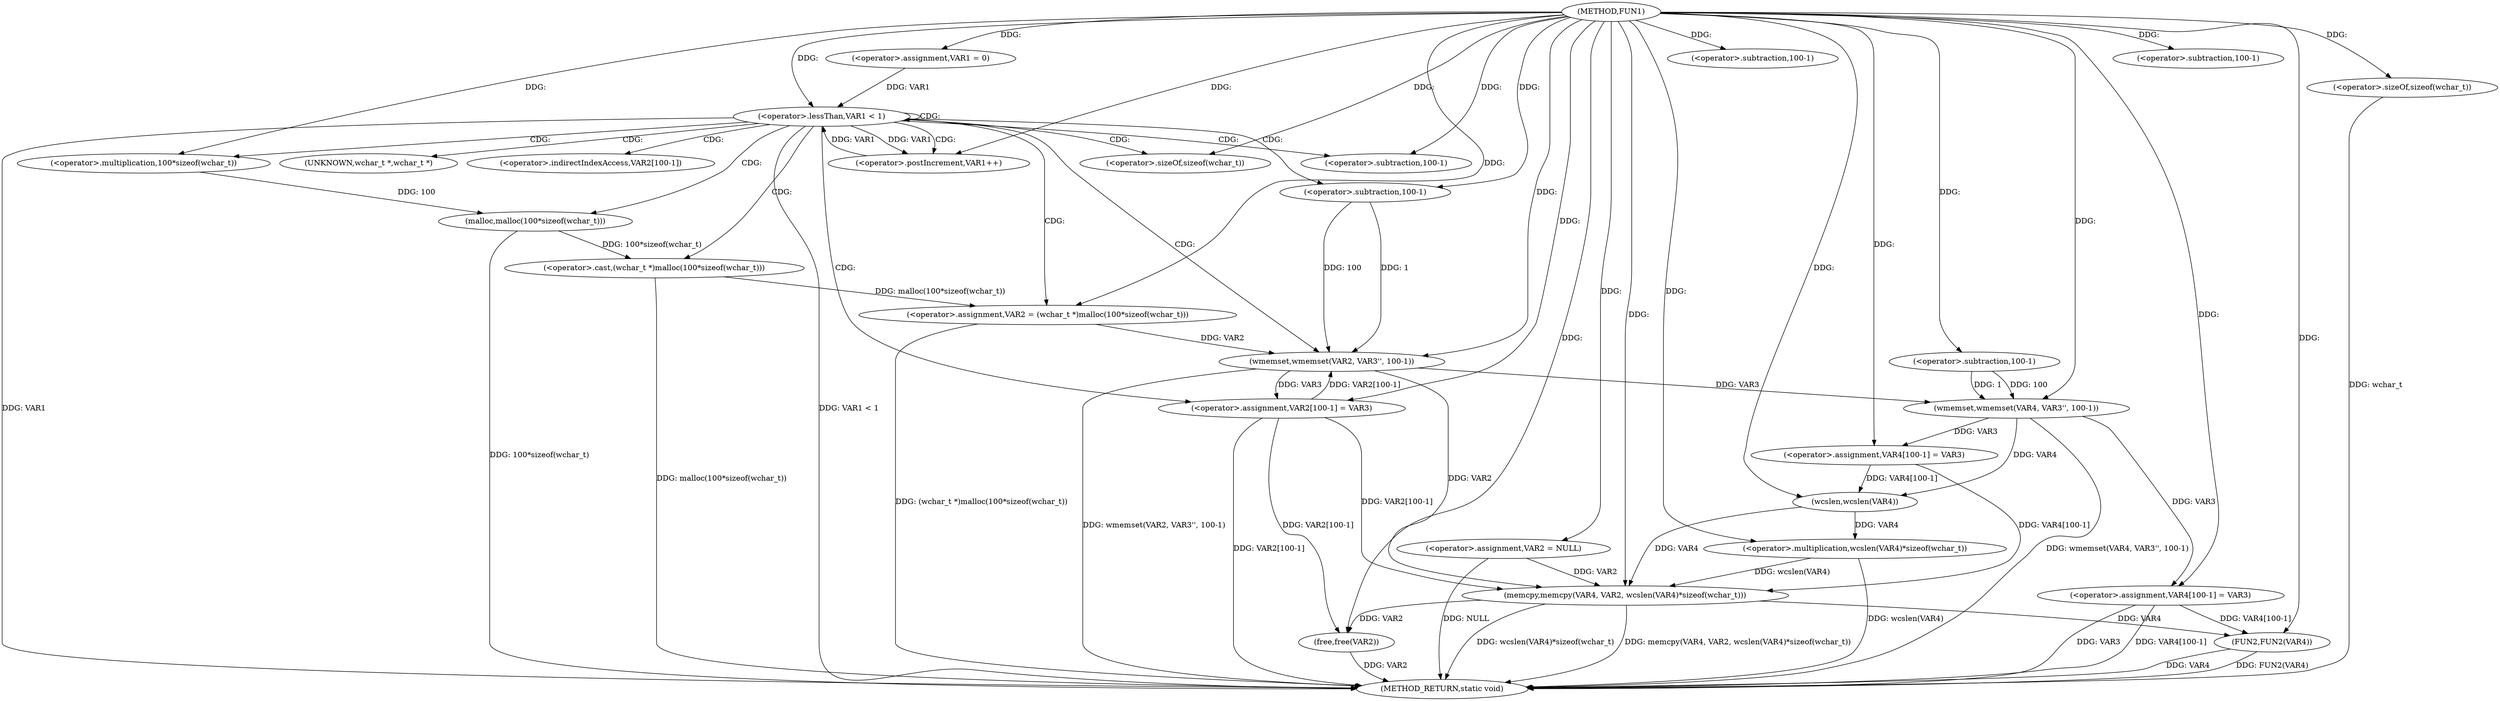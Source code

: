 digraph FUN1 {  
"1000100" [label = "(METHOD,FUN1)" ]
"1000173" [label = "(METHOD_RETURN,static void)" ]
"1000104" [label = "(<operator>.assignment,VAR2 = NULL)" ]
"1000108" [label = "(<operator>.assignment,VAR1 = 0)" ]
"1000111" [label = "(<operator>.lessThan,VAR1 < 1)" ]
"1000114" [label = "(<operator>.postIncrement,VAR1++)" ]
"1000117" [label = "(<operator>.assignment,VAR2 = (wchar_t *)malloc(100*sizeof(wchar_t)))" ]
"1000119" [label = "(<operator>.cast,(wchar_t *)malloc(100*sizeof(wchar_t)))" ]
"1000121" [label = "(malloc,malloc(100*sizeof(wchar_t)))" ]
"1000122" [label = "(<operator>.multiplication,100*sizeof(wchar_t))" ]
"1000124" [label = "(<operator>.sizeOf,sizeof(wchar_t))" ]
"1000126" [label = "(wmemset,wmemset(VAR2, VAR3'', 100-1))" ]
"1000129" [label = "(<operator>.subtraction,100-1)" ]
"1000132" [label = "(<operator>.assignment,VAR2[100-1] = VAR3)" ]
"1000135" [label = "(<operator>.subtraction,100-1)" ]
"1000141" [label = "(wmemset,wmemset(VAR4, VAR3'', 100-1))" ]
"1000144" [label = "(<operator>.subtraction,100-1)" ]
"1000147" [label = "(<operator>.assignment,VAR4[100-1] = VAR3)" ]
"1000150" [label = "(<operator>.subtraction,100-1)" ]
"1000154" [label = "(memcpy,memcpy(VAR4, VAR2, wcslen(VAR4)*sizeof(wchar_t)))" ]
"1000157" [label = "(<operator>.multiplication,wcslen(VAR4)*sizeof(wchar_t))" ]
"1000158" [label = "(wcslen,wcslen(VAR4))" ]
"1000160" [label = "(<operator>.sizeOf,sizeof(wchar_t))" ]
"1000162" [label = "(<operator>.assignment,VAR4[100-1] = VAR3)" ]
"1000165" [label = "(<operator>.subtraction,100-1)" ]
"1000169" [label = "(FUN2,FUN2(VAR4))" ]
"1000171" [label = "(free,free(VAR2))" ]
"1000120" [label = "(UNKNOWN,wchar_t *,wchar_t *)" ]
"1000133" [label = "(<operator>.indirectIndexAccess,VAR2[100-1])" ]
  "1000171" -> "1000173"  [ label = "DDG: VAR2"] 
  "1000169" -> "1000173"  [ label = "DDG: FUN2(VAR4)"] 
  "1000154" -> "1000173"  [ label = "DDG: wcslen(VAR4)*sizeof(wchar_t)"] 
  "1000157" -> "1000173"  [ label = "DDG: wcslen(VAR4)"] 
  "1000119" -> "1000173"  [ label = "DDG: malloc(100*sizeof(wchar_t))"] 
  "1000154" -> "1000173"  [ label = "DDG: memcpy(VAR4, VAR2, wcslen(VAR4)*sizeof(wchar_t))"] 
  "1000169" -> "1000173"  [ label = "DDG: VAR4"] 
  "1000117" -> "1000173"  [ label = "DDG: (wchar_t *)malloc(100*sizeof(wchar_t))"] 
  "1000104" -> "1000173"  [ label = "DDG: NULL"] 
  "1000162" -> "1000173"  [ label = "DDG: VAR3"] 
  "1000126" -> "1000173"  [ label = "DDG: wmemset(VAR2, VAR3'', 100-1)"] 
  "1000141" -> "1000173"  [ label = "DDG: wmemset(VAR4, VAR3'', 100-1)"] 
  "1000132" -> "1000173"  [ label = "DDG: VAR2[100-1]"] 
  "1000111" -> "1000173"  [ label = "DDG: VAR1"] 
  "1000121" -> "1000173"  [ label = "DDG: 100*sizeof(wchar_t)"] 
  "1000162" -> "1000173"  [ label = "DDG: VAR4[100-1]"] 
  "1000111" -> "1000173"  [ label = "DDG: VAR1 < 1"] 
  "1000160" -> "1000173"  [ label = "DDG: wchar_t"] 
  "1000100" -> "1000104"  [ label = "DDG: "] 
  "1000100" -> "1000108"  [ label = "DDG: "] 
  "1000114" -> "1000111"  [ label = "DDG: VAR1"] 
  "1000108" -> "1000111"  [ label = "DDG: VAR1"] 
  "1000100" -> "1000111"  [ label = "DDG: "] 
  "1000111" -> "1000114"  [ label = "DDG: VAR1"] 
  "1000100" -> "1000114"  [ label = "DDG: "] 
  "1000119" -> "1000117"  [ label = "DDG: malloc(100*sizeof(wchar_t))"] 
  "1000100" -> "1000117"  [ label = "DDG: "] 
  "1000121" -> "1000119"  [ label = "DDG: 100*sizeof(wchar_t)"] 
  "1000122" -> "1000121"  [ label = "DDG: 100"] 
  "1000100" -> "1000122"  [ label = "DDG: "] 
  "1000100" -> "1000124"  [ label = "DDG: "] 
  "1000117" -> "1000126"  [ label = "DDG: VAR2"] 
  "1000132" -> "1000126"  [ label = "DDG: VAR2[100-1]"] 
  "1000100" -> "1000126"  [ label = "DDG: "] 
  "1000129" -> "1000126"  [ label = "DDG: 100"] 
  "1000129" -> "1000126"  [ label = "DDG: 1"] 
  "1000100" -> "1000129"  [ label = "DDG: "] 
  "1000126" -> "1000132"  [ label = "DDG: VAR3"] 
  "1000100" -> "1000132"  [ label = "DDG: "] 
  "1000100" -> "1000135"  [ label = "DDG: "] 
  "1000100" -> "1000141"  [ label = "DDG: "] 
  "1000126" -> "1000141"  [ label = "DDG: VAR3"] 
  "1000144" -> "1000141"  [ label = "DDG: 100"] 
  "1000144" -> "1000141"  [ label = "DDG: 1"] 
  "1000100" -> "1000144"  [ label = "DDG: "] 
  "1000141" -> "1000147"  [ label = "DDG: VAR3"] 
  "1000100" -> "1000147"  [ label = "DDG: "] 
  "1000100" -> "1000150"  [ label = "DDG: "] 
  "1000158" -> "1000154"  [ label = "DDG: VAR4"] 
  "1000147" -> "1000154"  [ label = "DDG: VAR4[100-1]"] 
  "1000100" -> "1000154"  [ label = "DDG: "] 
  "1000104" -> "1000154"  [ label = "DDG: VAR2"] 
  "1000126" -> "1000154"  [ label = "DDG: VAR2"] 
  "1000132" -> "1000154"  [ label = "DDG: VAR2[100-1]"] 
  "1000157" -> "1000154"  [ label = "DDG: wcslen(VAR4)"] 
  "1000158" -> "1000157"  [ label = "DDG: VAR4"] 
  "1000141" -> "1000158"  [ label = "DDG: VAR4"] 
  "1000147" -> "1000158"  [ label = "DDG: VAR4[100-1]"] 
  "1000100" -> "1000158"  [ label = "DDG: "] 
  "1000100" -> "1000157"  [ label = "DDG: "] 
  "1000100" -> "1000160"  [ label = "DDG: "] 
  "1000100" -> "1000162"  [ label = "DDG: "] 
  "1000141" -> "1000162"  [ label = "DDG: VAR3"] 
  "1000100" -> "1000165"  [ label = "DDG: "] 
  "1000154" -> "1000169"  [ label = "DDG: VAR4"] 
  "1000162" -> "1000169"  [ label = "DDG: VAR4[100-1]"] 
  "1000100" -> "1000169"  [ label = "DDG: "] 
  "1000132" -> "1000171"  [ label = "DDG: VAR2[100-1]"] 
  "1000154" -> "1000171"  [ label = "DDG: VAR2"] 
  "1000100" -> "1000171"  [ label = "DDG: "] 
  "1000111" -> "1000121"  [ label = "CDG: "] 
  "1000111" -> "1000120"  [ label = "CDG: "] 
  "1000111" -> "1000117"  [ label = "CDG: "] 
  "1000111" -> "1000111"  [ label = "CDG: "] 
  "1000111" -> "1000126"  [ label = "CDG: "] 
  "1000111" -> "1000132"  [ label = "CDG: "] 
  "1000111" -> "1000129"  [ label = "CDG: "] 
  "1000111" -> "1000124"  [ label = "CDG: "] 
  "1000111" -> "1000119"  [ label = "CDG: "] 
  "1000111" -> "1000135"  [ label = "CDG: "] 
  "1000111" -> "1000114"  [ label = "CDG: "] 
  "1000111" -> "1000133"  [ label = "CDG: "] 
  "1000111" -> "1000122"  [ label = "CDG: "] 
}
